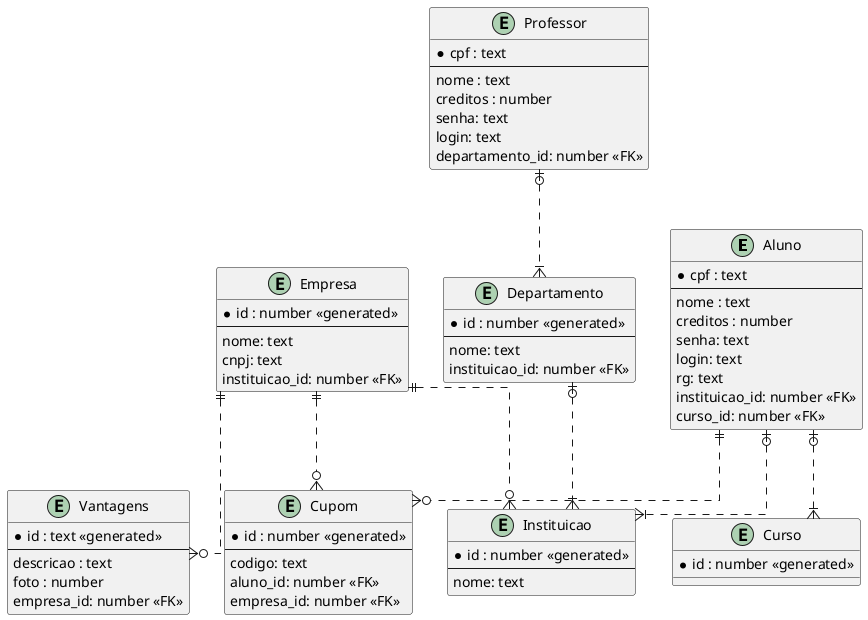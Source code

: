 @startuml
' hide the spot
' hide circle
' avoid problems with angled crows feet

skinparam linetype ortho

entity "Aluno" as ALUNO {
*cpf : text
--
nome : text
creditos : number
senha: text
login: text
rg: text
instituicao_id: number <<FK>>
curso_id: number <<FK>>
}

entity "Instituicao" as INSTITUICAO{
*id : number <<generated>>
--
nome: text
}

entity "Departamento" as DEPARTAMENTO{
*id : number <<generated>>
--
nome: text
instituicao_id: number <<FK>>
}

entity "Curso" as CURSO{
*id : number <<generated>>

}

entity "Cupom" as CUPOM{
*id : number <<generated>>
--
codigo: text
aluno_id: number <<FK>>
empresa_id: number <<FK>>
}

entity "Empresa" as EMPRESA{
*id : number <<generated>>
--
nome: text
cnpj: text
instituicao_id: number <<FK>>
}

entity "Professor" as PROFESSOR {
*cpf : text
--
nome : text
creditos : number
senha: text
login: text
departamento_id: number <<FK>>
}

entity "Vantagens" as VANTAGENS {
*id : text <<generated>>
--
descricao : text
foto : number
empresa_id: number <<FK>>
}


ALUNO |o..|{ INSTITUICAO
ALUNO |o..|{ CURSO
ALUNO ||..o{ CUPOM
EMPRESA ||..o{ CUPOM
EMPRESA ||..o{ INSTITUICAO
PROFESSOR |o..|{ DEPARTAMENTO
EMPRESA ||..o{ VANTAGENS
DEPARTAMENTO |o..|{ INSTITUICAO
